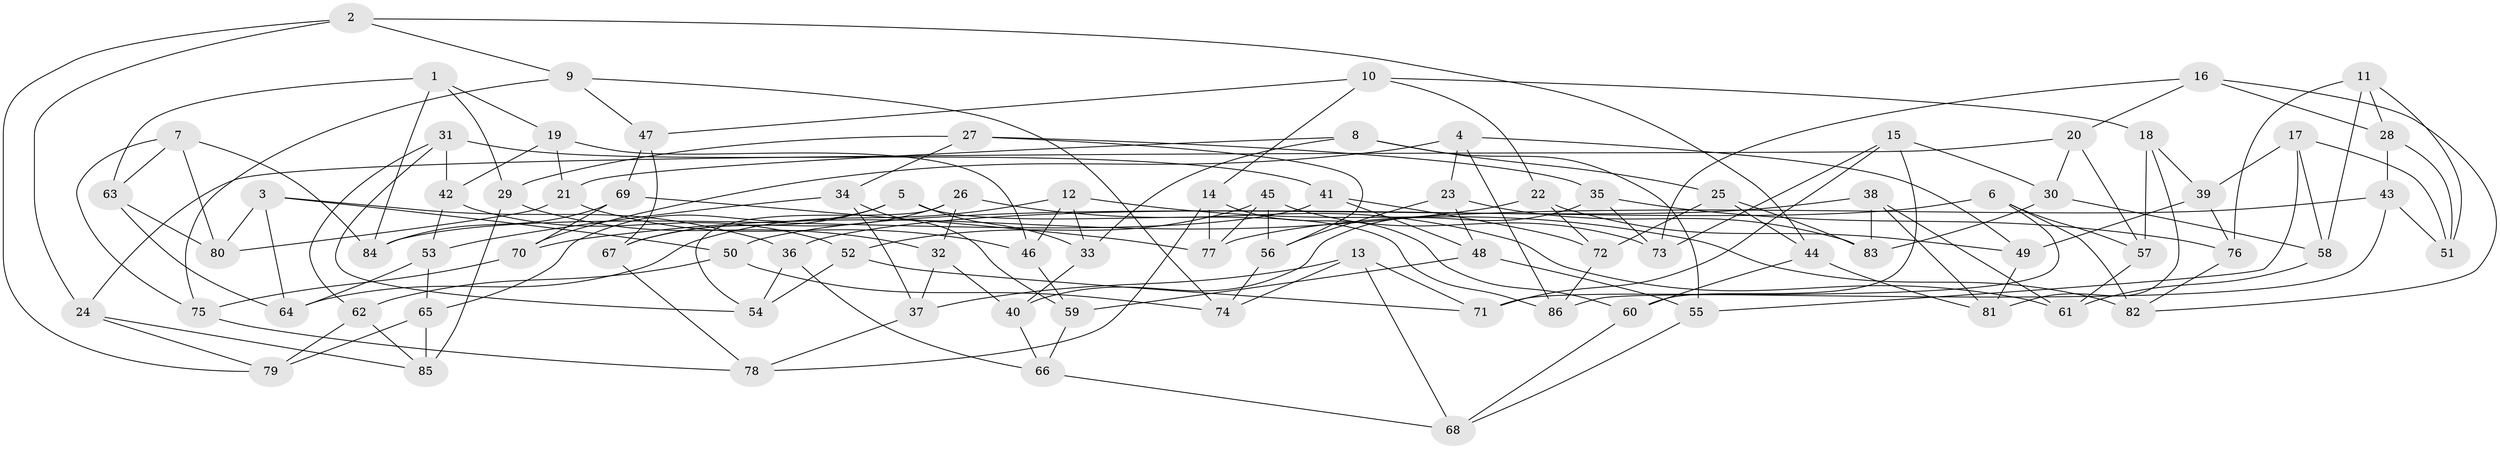 // coarse degree distribution, {6: 0.06976744186046512, 3: 0.06976744186046512, 8: 0.046511627906976744, 4: 0.627906976744186, 10: 0.023255813953488372, 9: 0.06976744186046512, 11: 0.023255813953488372, 7: 0.023255813953488372, 12: 0.023255813953488372, 2: 0.023255813953488372}
// Generated by graph-tools (version 1.1) at 2025/53/03/04/25 22:53:48]
// undirected, 86 vertices, 172 edges
graph export_dot {
  node [color=gray90,style=filled];
  1;
  2;
  3;
  4;
  5;
  6;
  7;
  8;
  9;
  10;
  11;
  12;
  13;
  14;
  15;
  16;
  17;
  18;
  19;
  20;
  21;
  22;
  23;
  24;
  25;
  26;
  27;
  28;
  29;
  30;
  31;
  32;
  33;
  34;
  35;
  36;
  37;
  38;
  39;
  40;
  41;
  42;
  43;
  44;
  45;
  46;
  47;
  48;
  49;
  50;
  51;
  52;
  53;
  54;
  55;
  56;
  57;
  58;
  59;
  60;
  61;
  62;
  63;
  64;
  65;
  66;
  67;
  68;
  69;
  70;
  71;
  72;
  73;
  74;
  75;
  76;
  77;
  78;
  79;
  80;
  81;
  82;
  83;
  84;
  85;
  86;
  1 -- 84;
  1 -- 19;
  1 -- 29;
  1 -- 63;
  2 -- 44;
  2 -- 24;
  2 -- 9;
  2 -- 79;
  3 -- 50;
  3 -- 36;
  3 -- 64;
  3 -- 80;
  4 -- 23;
  4 -- 70;
  4 -- 49;
  4 -- 86;
  5 -- 67;
  5 -- 65;
  5 -- 33;
  5 -- 86;
  6 -- 86;
  6 -- 82;
  6 -- 36;
  6 -- 57;
  7 -- 84;
  7 -- 75;
  7 -- 63;
  7 -- 80;
  8 -- 55;
  8 -- 25;
  8 -- 33;
  8 -- 21;
  9 -- 75;
  9 -- 74;
  9 -- 47;
  10 -- 14;
  10 -- 47;
  10 -- 18;
  10 -- 22;
  11 -- 58;
  11 -- 51;
  11 -- 28;
  11 -- 76;
  12 -- 33;
  12 -- 46;
  12 -- 64;
  12 -- 82;
  13 -- 37;
  13 -- 71;
  13 -- 68;
  13 -- 74;
  14 -- 60;
  14 -- 77;
  14 -- 78;
  15 -- 73;
  15 -- 30;
  15 -- 60;
  15 -- 71;
  16 -- 82;
  16 -- 28;
  16 -- 73;
  16 -- 20;
  17 -- 58;
  17 -- 55;
  17 -- 39;
  17 -- 51;
  18 -- 81;
  18 -- 39;
  18 -- 57;
  19 -- 21;
  19 -- 46;
  19 -- 42;
  20 -- 30;
  20 -- 24;
  20 -- 57;
  21 -- 80;
  21 -- 46;
  22 -- 72;
  22 -- 49;
  22 -- 70;
  23 -- 48;
  23 -- 56;
  23 -- 83;
  24 -- 85;
  24 -- 79;
  25 -- 44;
  25 -- 83;
  25 -- 72;
  26 -- 61;
  26 -- 67;
  26 -- 54;
  26 -- 32;
  27 -- 35;
  27 -- 29;
  27 -- 34;
  27 -- 56;
  28 -- 43;
  28 -- 51;
  29 -- 32;
  29 -- 85;
  30 -- 83;
  30 -- 58;
  31 -- 42;
  31 -- 62;
  31 -- 54;
  31 -- 41;
  32 -- 37;
  32 -- 40;
  33 -- 40;
  34 -- 59;
  34 -- 53;
  34 -- 37;
  35 -- 76;
  35 -- 73;
  35 -- 40;
  36 -- 66;
  36 -- 54;
  37 -- 78;
  38 -- 83;
  38 -- 61;
  38 -- 50;
  38 -- 81;
  39 -- 49;
  39 -- 76;
  40 -- 66;
  41 -- 84;
  41 -- 48;
  41 -- 72;
  42 -- 53;
  42 -- 52;
  43 -- 51;
  43 -- 71;
  43 -- 77;
  44 -- 60;
  44 -- 81;
  45 -- 77;
  45 -- 52;
  45 -- 73;
  45 -- 56;
  46 -- 59;
  47 -- 67;
  47 -- 69;
  48 -- 55;
  48 -- 59;
  49 -- 81;
  50 -- 62;
  50 -- 74;
  52 -- 54;
  52 -- 71;
  53 -- 64;
  53 -- 65;
  55 -- 68;
  56 -- 74;
  57 -- 61;
  58 -- 61;
  59 -- 66;
  60 -- 68;
  62 -- 85;
  62 -- 79;
  63 -- 80;
  63 -- 64;
  65 -- 85;
  65 -- 79;
  66 -- 68;
  67 -- 78;
  69 -- 84;
  69 -- 70;
  69 -- 77;
  70 -- 75;
  72 -- 86;
  75 -- 78;
  76 -- 82;
}
